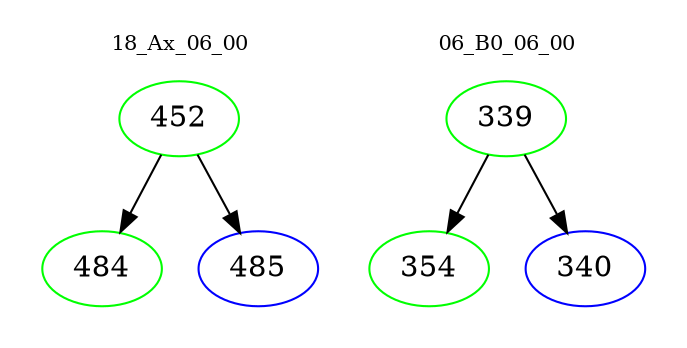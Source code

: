 digraph{
subgraph cluster_0 {
color = white
label = "18_Ax_06_00";
fontsize=10;
T0_452 [label="452", color="green"]
T0_452 -> T0_484 [color="black"]
T0_484 [label="484", color="green"]
T0_452 -> T0_485 [color="black"]
T0_485 [label="485", color="blue"]
}
subgraph cluster_1 {
color = white
label = "06_B0_06_00";
fontsize=10;
T1_339 [label="339", color="green"]
T1_339 -> T1_354 [color="black"]
T1_354 [label="354", color="green"]
T1_339 -> T1_340 [color="black"]
T1_340 [label="340", color="blue"]
}
}
